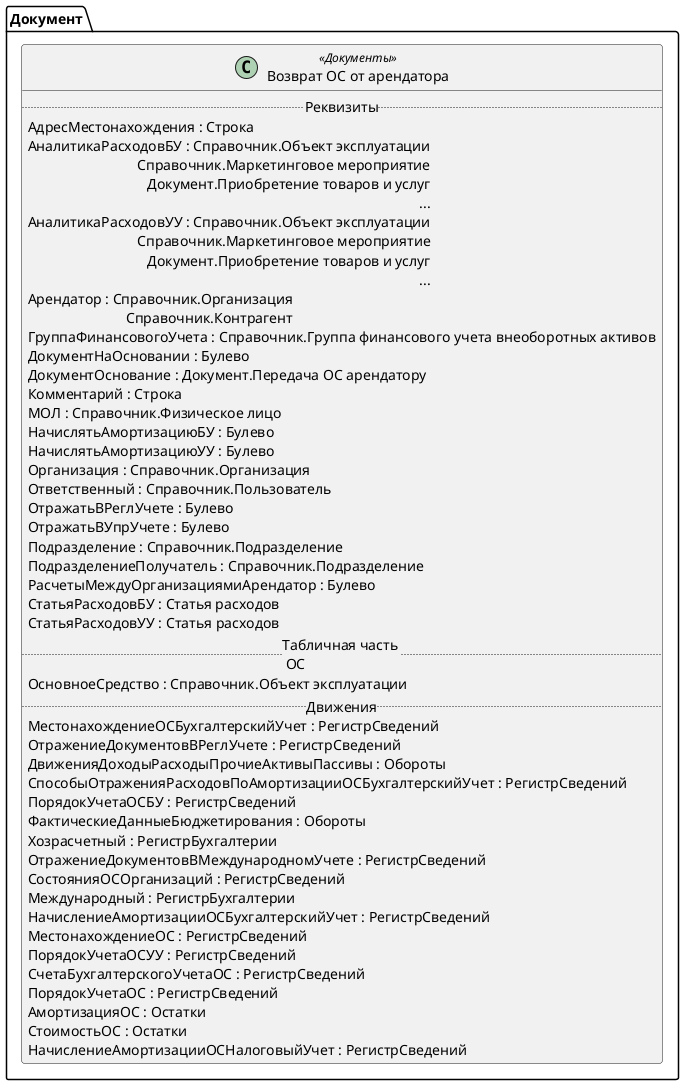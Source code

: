 ﻿@startuml ВозвратОСОтАрендатора2_4
'!include templates.wsd
'..\include templates.wsd
class Документ.ВозвратОСОтАрендатора2_4 as "Возврат ОС от арендатора" <<Документы>>
{
..Реквизиты..
АдресМестонахождения : Строка
АналитикаРасходовБУ : Справочник.Объект эксплуатации\rСправочник.Маркетинговое мероприятие\rДокумент.Приобретение товаров и услуг\r...
АналитикаРасходовУУ : Справочник.Объект эксплуатации\rСправочник.Маркетинговое мероприятие\rДокумент.Приобретение товаров и услуг\r...
Арендатор : Справочник.Организация\rСправочник.Контрагент
ГруппаФинансовогоУчета : Справочник.Группа финансового учета внеоборотных активов
ДокументНаОсновании : Булево
ДокументОснование : Документ.Передача ОС арендатору
Комментарий : Строка
МОЛ : Справочник.Физическое лицо
НачислятьАмортизациюБУ : Булево
НачислятьАмортизациюУУ : Булево
Организация : Справочник.Организация
Ответственный : Справочник.Пользователь
ОтражатьВРеглУчете : Булево
ОтражатьВУпрУчете : Булево
Подразделение : Справочник.Подразделение
ПодразделениеПолучатель : Справочник.Подразделение
РасчетыМеждуОрганизациямиАрендатор : Булево
СтатьяРасходовБУ : Статья расходов
СтатьяРасходовУУ : Статья расходов
..Табличная часть \n ОС..
ОсновноеСредство : Справочник.Объект эксплуатации
..Движения..
МестонахождениеОСБухгалтерскийУчет : РегистрСведений
ОтражениеДокументовВРеглУчете : РегистрСведений
ДвиженияДоходыРасходыПрочиеАктивыПассивы : Обороты
СпособыОтраженияРасходовПоАмортизацииОСБухгалтерскийУчет : РегистрСведений
ПорядокУчетаОСБУ : РегистрСведений
ФактическиеДанныеБюджетирования : Обороты
Хозрасчетный : РегистрБухгалтерии
ОтражениеДокументовВМеждународномУчете : РегистрСведений
СостоянияОСОрганизаций : РегистрСведений
Международный : РегистрБухгалтерии
НачислениеАмортизацииОСБухгалтерскийУчет : РегистрСведений
МестонахождениеОС : РегистрСведений
ПорядокУчетаОСУУ : РегистрСведений
СчетаБухгалтерскогоУчетаОС : РегистрСведений
ПорядокУчетаОС : РегистрСведений
АмортизацияОС : Остатки
СтоимостьОС : Остатки
НачислениеАмортизацииОСНалоговыйУчет : РегистрСведений
}
@enduml
